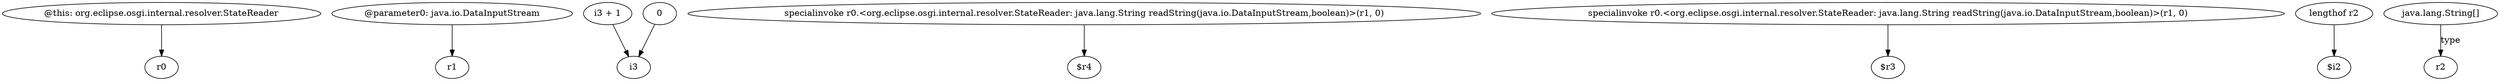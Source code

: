 digraph g {
0[label="@this: org.eclipse.osgi.internal.resolver.StateReader"]
1[label="r0"]
0->1[label=""]
2[label="@parameter0: java.io.DataInputStream"]
3[label="r1"]
2->3[label=""]
4[label="i3 + 1"]
5[label="i3"]
4->5[label=""]
6[label="specialinvoke r0.<org.eclipse.osgi.internal.resolver.StateReader: java.lang.String readString(java.io.DataInputStream,boolean)>(r1, 0)"]
7[label="$r4"]
6->7[label=""]
8[label="specialinvoke r0.<org.eclipse.osgi.internal.resolver.StateReader: java.lang.String readString(java.io.DataInputStream,boolean)>(r1, 0)"]
9[label="$r3"]
8->9[label=""]
10[label="0"]
10->5[label=""]
11[label="lengthof r2"]
12[label="$i2"]
11->12[label=""]
13[label="java.lang.String[]"]
14[label="r2"]
13->14[label="type"]
}